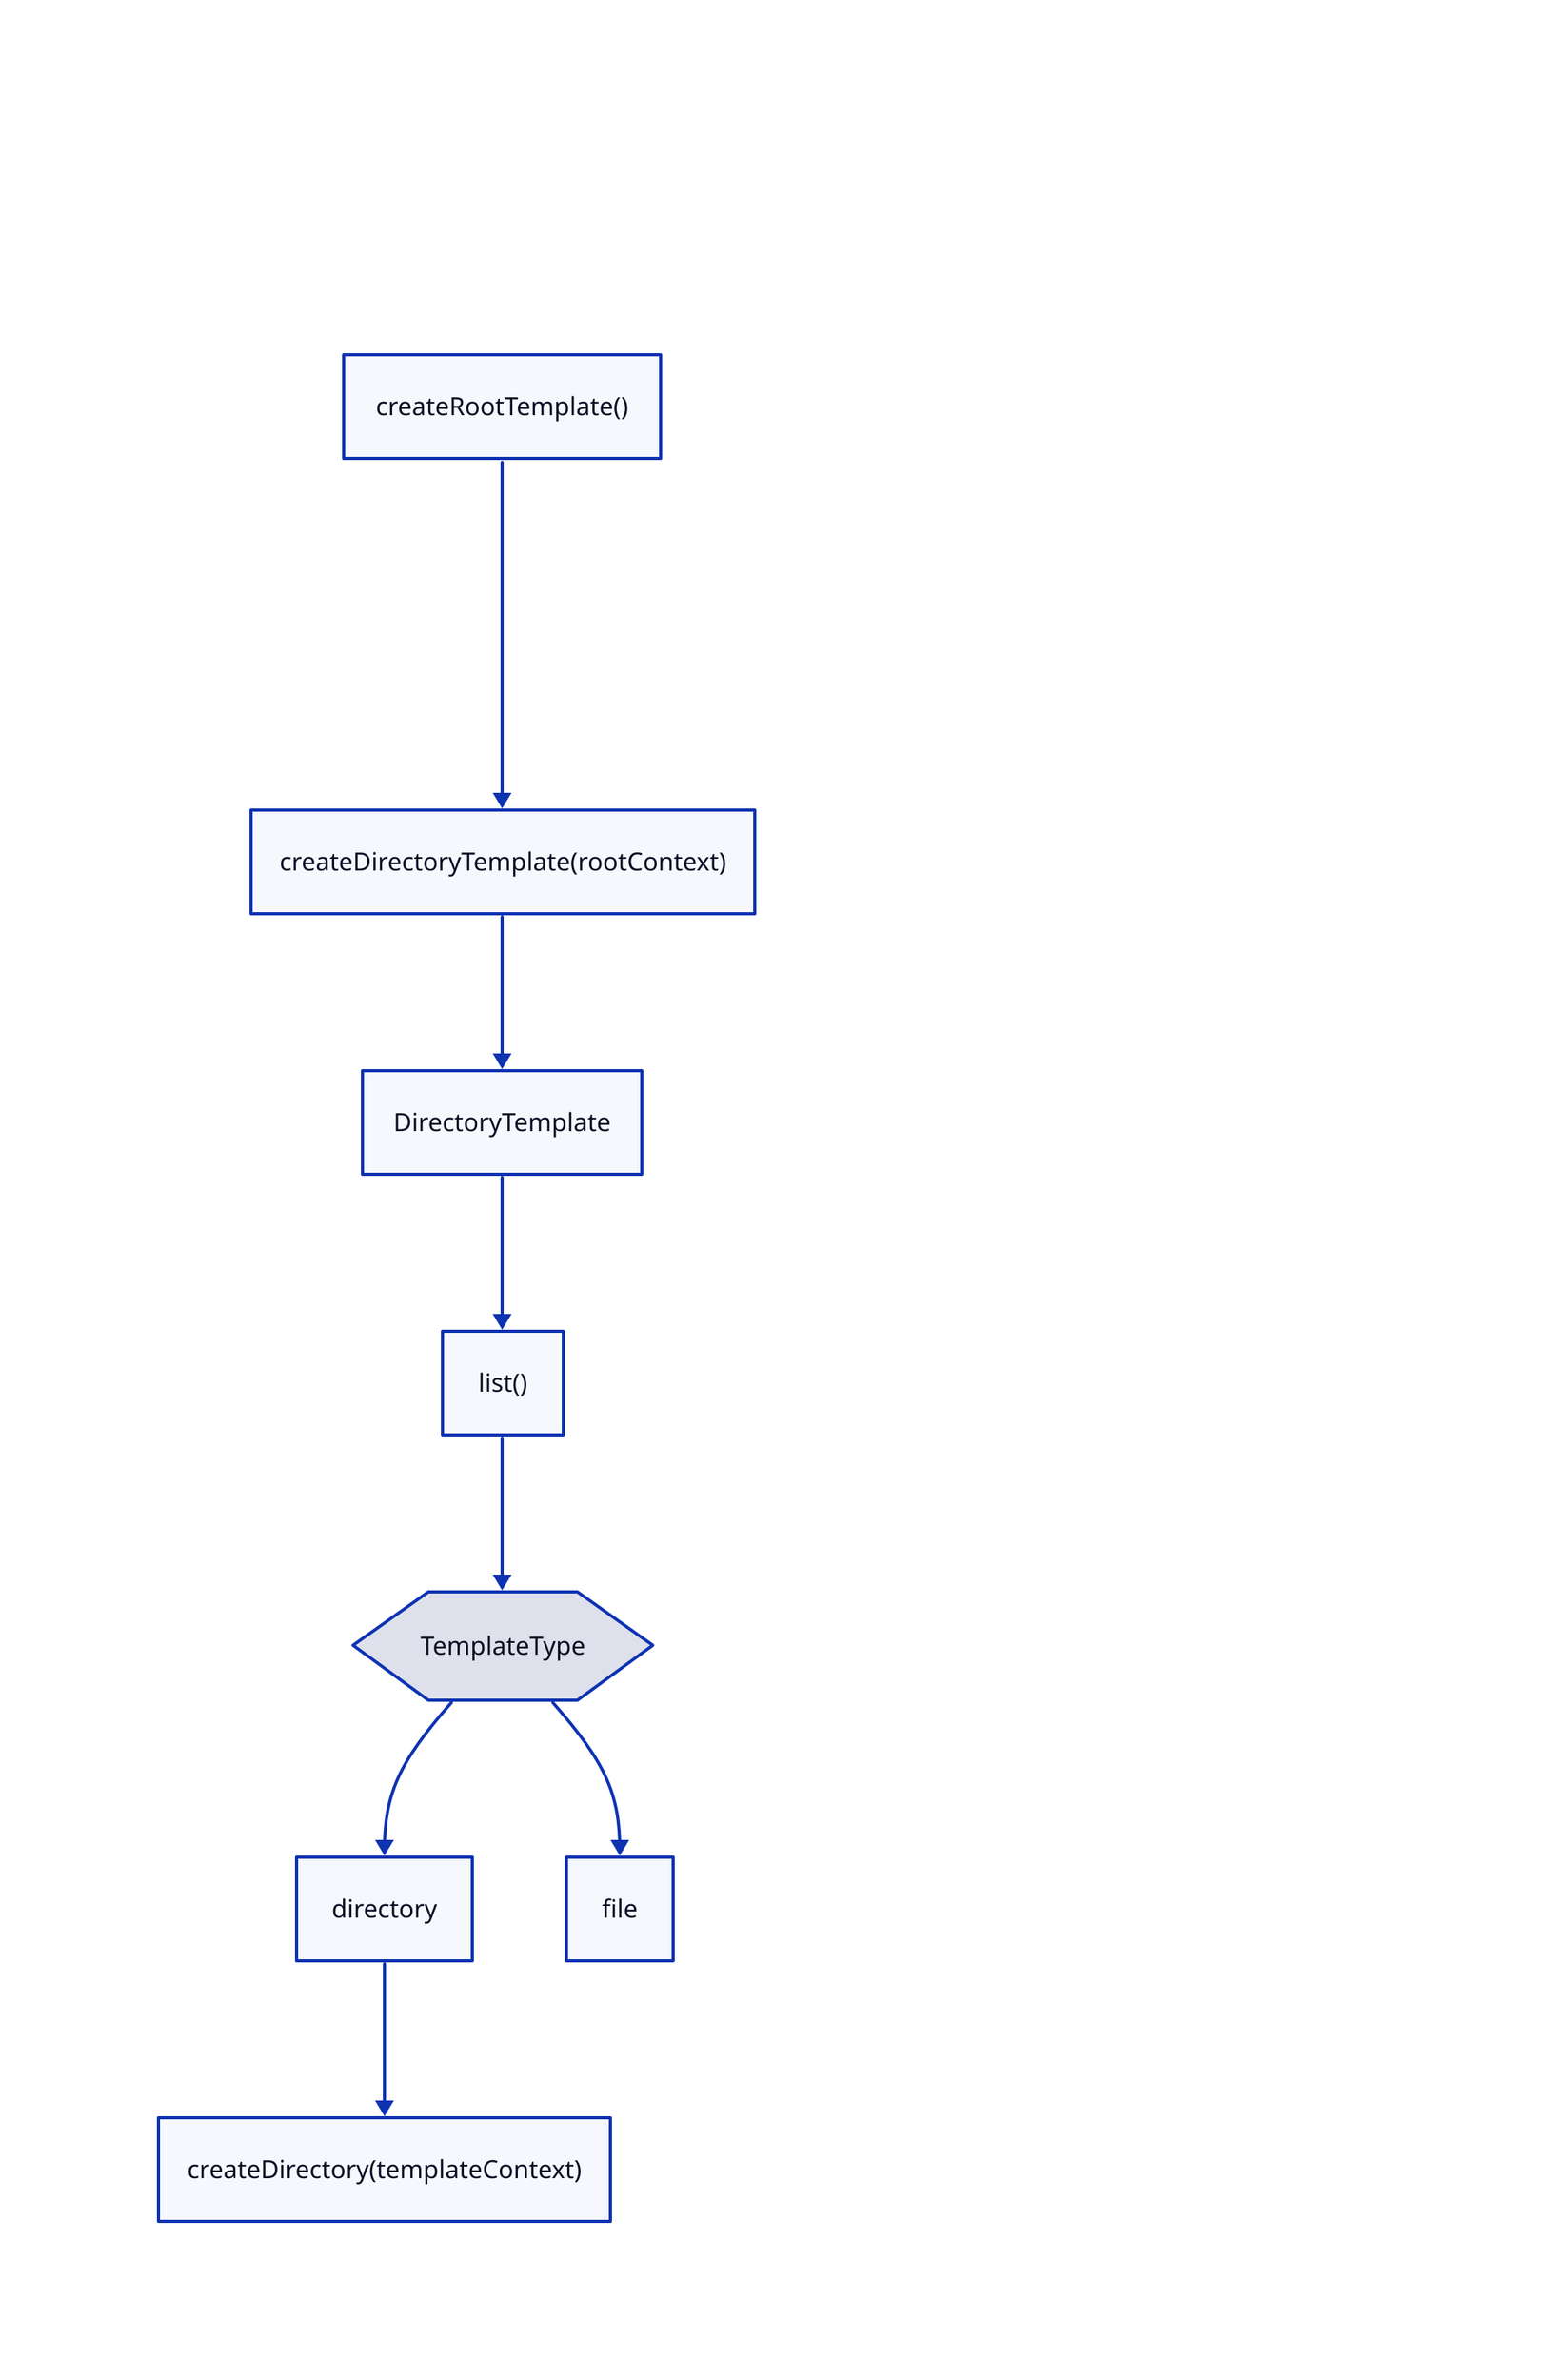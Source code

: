 createRootTemplate() -> createDirectoryTemplate(rootContext) -> DirectoryTemplate

templateType: "TemplateType" {
  shape: hexagon
}

DirectoryTemplate -> list()

list() -> templateType

templateType -> directory -> createDirectory(templateContext)
templateType -> file

explanation: |md
  ```ts
    directoryTemplate.files.forEach(fileName => {
      const context = createContext(fileName);
      if
    });


    class DirectoryTemplate {
      generate() {
        // take the first node
        const node = this.nodes.pop();

        
      }
    }
  ```
|